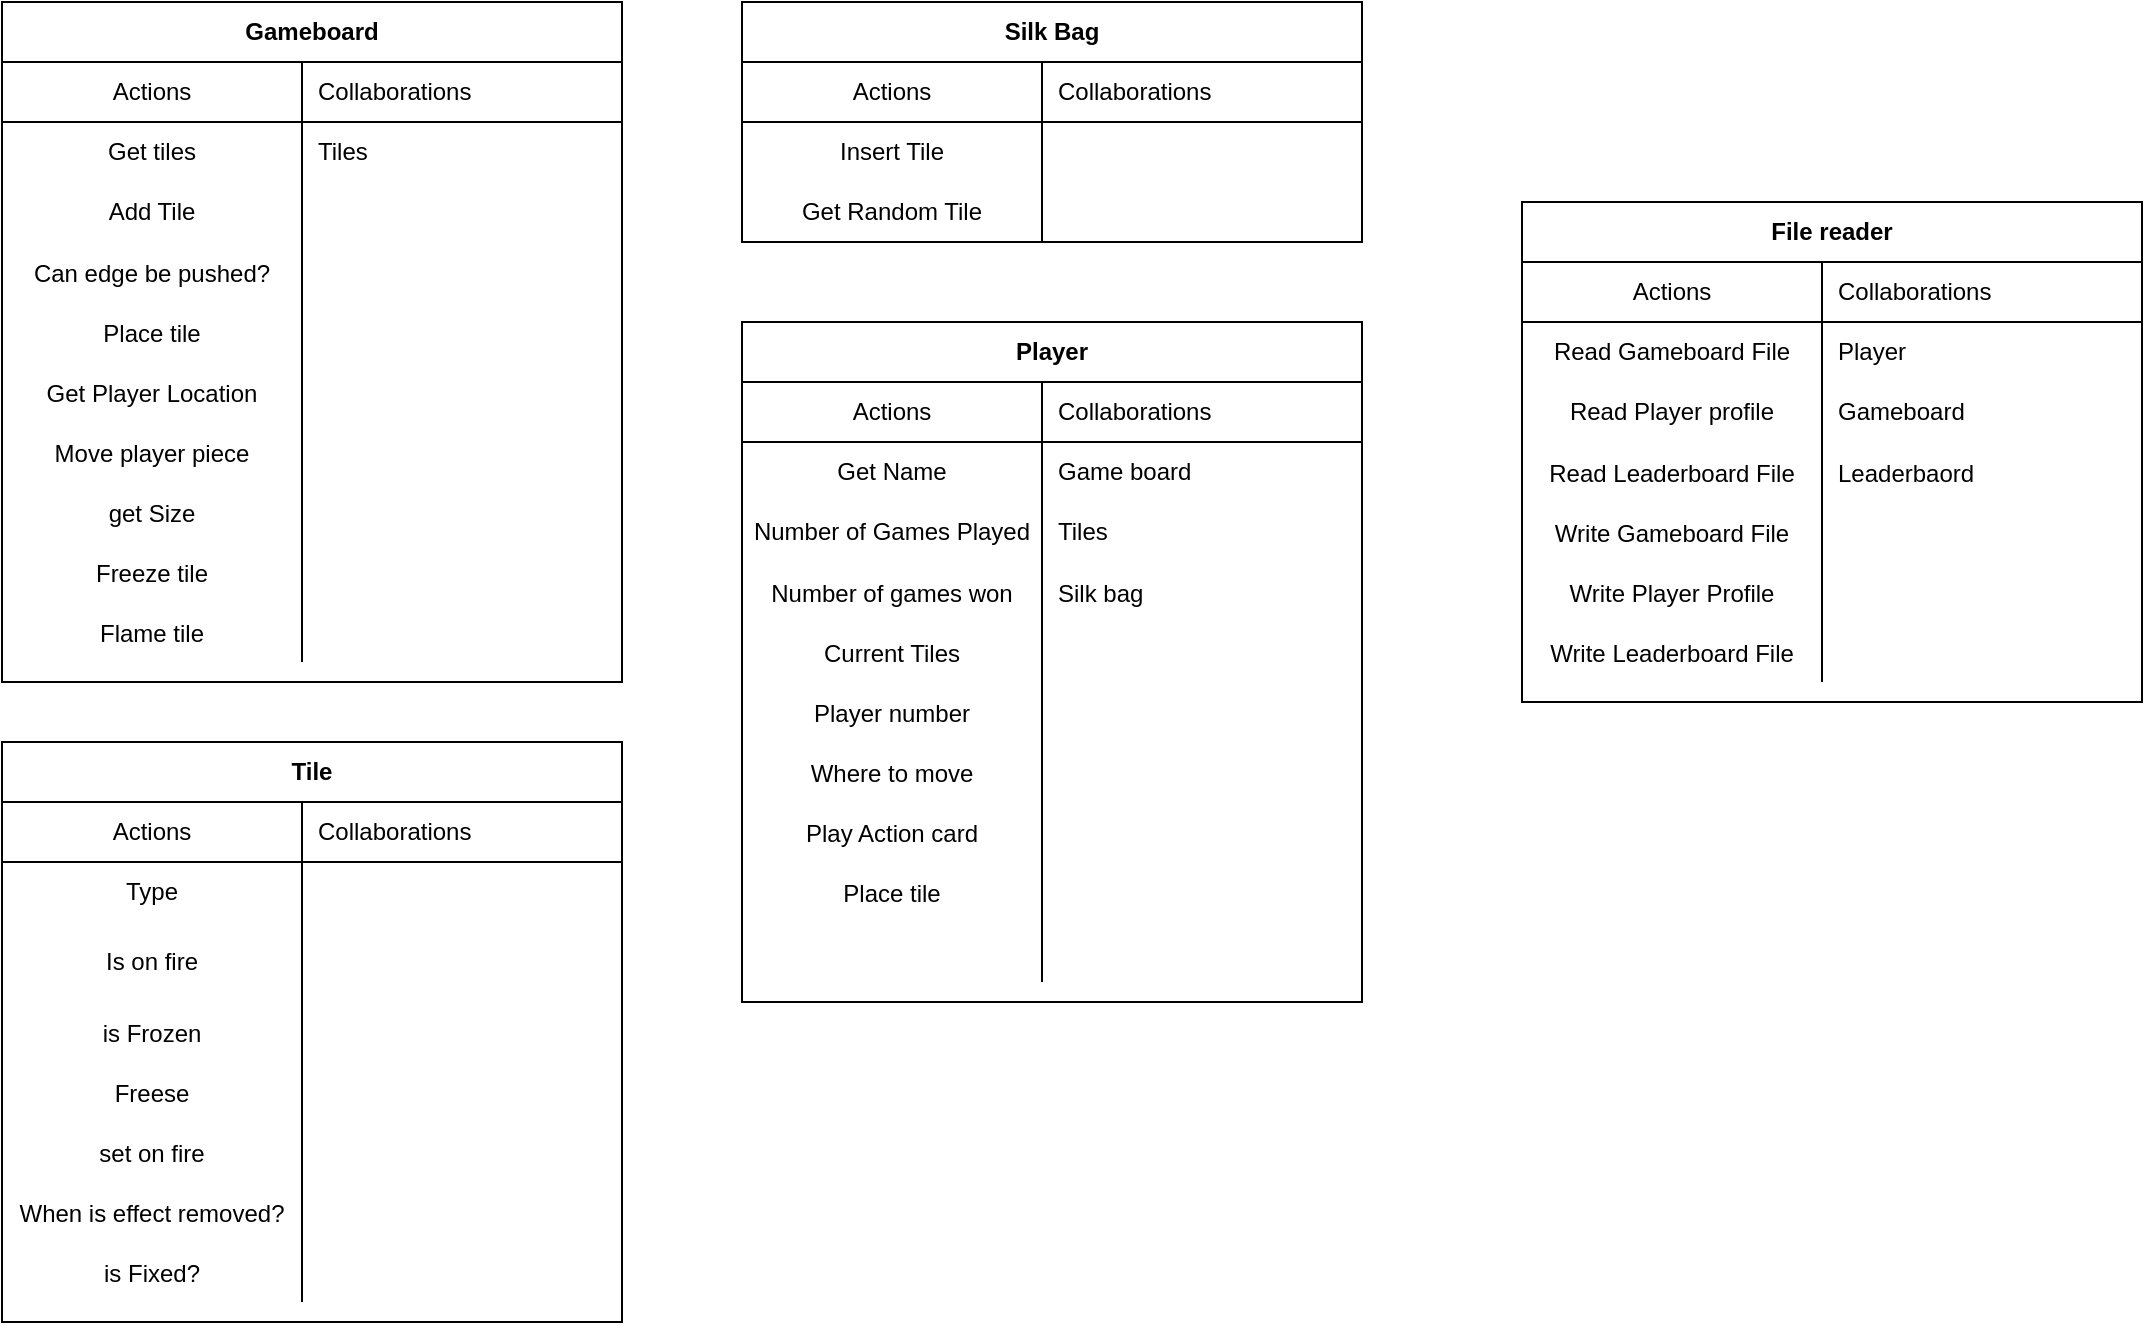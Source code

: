 <mxfile version="13.8.0" type="github">
  <diagram id="WGUVfmP_Aee79DeUgFBb" name="Page-1">
    <mxGraphModel dx="868" dy="479" grid="1" gridSize="10" guides="1" tooltips="1" connect="1" arrows="1" fold="1" page="1" pageScale="1" pageWidth="827" pageHeight="1169" math="0" shadow="0">
      <root>
        <mxCell id="0" />
        <mxCell id="1" parent="0" />
        <mxCell id="cMFZ7gl1OGEOK8RJZfGv-31" value="Gameboard" style="shape=table;html=1;whiteSpace=wrap;startSize=30;container=1;collapsible=0;childLayout=tableLayout;fixedRows=1;rowLines=0;fontStyle=1;align=center;" parent="1" vertex="1">
          <mxGeometry x="170" y="50" width="310" height="340" as="geometry" />
        </mxCell>
        <mxCell id="cMFZ7gl1OGEOK8RJZfGv-32" value="" style="shape=partialRectangle;html=1;whiteSpace=wrap;collapsible=0;dropTarget=0;pointerEvents=0;fillColor=none;top=0;left=0;bottom=1;right=0;points=[[0,0.5],[1,0.5]];portConstraint=eastwest;" parent="cMFZ7gl1OGEOK8RJZfGv-31" vertex="1">
          <mxGeometry y="30" width="310" height="30" as="geometry" />
        </mxCell>
        <mxCell id="cMFZ7gl1OGEOK8RJZfGv-33" value="Actions" style="shape=partialRectangle;html=1;whiteSpace=wrap;connectable=0;fillColor=none;top=0;left=0;bottom=0;right=0;overflow=hidden;" parent="cMFZ7gl1OGEOK8RJZfGv-32" vertex="1">
          <mxGeometry width="150" height="30" as="geometry" />
        </mxCell>
        <mxCell id="cMFZ7gl1OGEOK8RJZfGv-34" value="Collaborations" style="shape=partialRectangle;html=1;whiteSpace=wrap;connectable=0;fillColor=none;top=0;left=0;bottom=0;right=0;align=left;spacingLeft=6;overflow=hidden;" parent="cMFZ7gl1OGEOK8RJZfGv-32" vertex="1">
          <mxGeometry x="150" width="160" height="30" as="geometry" />
        </mxCell>
        <mxCell id="cMFZ7gl1OGEOK8RJZfGv-35" value="" style="shape=partialRectangle;html=1;whiteSpace=wrap;collapsible=0;dropTarget=0;pointerEvents=0;fillColor=none;top=0;left=0;bottom=0;right=0;points=[[0,0.5],[1,0.5]];portConstraint=eastwest;" parent="cMFZ7gl1OGEOK8RJZfGv-31" vertex="1">
          <mxGeometry y="60" width="310" height="30" as="geometry" />
        </mxCell>
        <mxCell id="cMFZ7gl1OGEOK8RJZfGv-36" value="&lt;div&gt;Get tiles&lt;/div&gt;" style="shape=partialRectangle;html=1;whiteSpace=wrap;connectable=0;fillColor=none;top=0;left=0;bottom=0;right=0;overflow=hidden;" parent="cMFZ7gl1OGEOK8RJZfGv-35" vertex="1">
          <mxGeometry width="150" height="30" as="geometry" />
        </mxCell>
        <mxCell id="cMFZ7gl1OGEOK8RJZfGv-37" value="Tiles" style="shape=partialRectangle;html=1;whiteSpace=wrap;connectable=0;fillColor=none;top=0;left=0;bottom=0;right=0;align=left;spacingLeft=6;overflow=hidden;" parent="cMFZ7gl1OGEOK8RJZfGv-35" vertex="1">
          <mxGeometry x="150" width="160" height="30" as="geometry" />
        </mxCell>
        <mxCell id="cMFZ7gl1OGEOK8RJZfGv-38" value="" style="shape=partialRectangle;html=1;whiteSpace=wrap;collapsible=0;dropTarget=0;pointerEvents=0;fillColor=none;top=0;left=0;bottom=0;right=0;points=[[0,0.5],[1,0.5]];portConstraint=eastwest;" parent="cMFZ7gl1OGEOK8RJZfGv-31" vertex="1">
          <mxGeometry y="90" width="310" height="30" as="geometry" />
        </mxCell>
        <mxCell id="cMFZ7gl1OGEOK8RJZfGv-39" value="Add Tile" style="shape=partialRectangle;html=1;whiteSpace=wrap;connectable=0;fillColor=none;top=0;left=0;bottom=0;right=0;overflow=hidden;" parent="cMFZ7gl1OGEOK8RJZfGv-38" vertex="1">
          <mxGeometry width="150" height="30" as="geometry" />
        </mxCell>
        <mxCell id="cMFZ7gl1OGEOK8RJZfGv-40" value="" style="shape=partialRectangle;html=1;whiteSpace=wrap;connectable=0;fillColor=none;top=0;left=0;bottom=0;right=0;align=left;spacingLeft=6;overflow=hidden;" parent="cMFZ7gl1OGEOK8RJZfGv-38" vertex="1">
          <mxGeometry x="150" width="160" height="30" as="geometry" />
        </mxCell>
        <mxCell id="cMFZ7gl1OGEOK8RJZfGv-41" value="" style="shape=partialRectangle;collapsible=0;dropTarget=0;pointerEvents=0;fillColor=none;top=0;left=0;bottom=0;right=0;points=[[0,0.5],[1,0.5]];portConstraint=eastwest;align=left;" parent="cMFZ7gl1OGEOK8RJZfGv-31" vertex="1">
          <mxGeometry y="120" width="310" height="30" as="geometry" />
        </mxCell>
        <mxCell id="cMFZ7gl1OGEOK8RJZfGv-42" value="Can edge be pushed?" style="shape=partialRectangle;connectable=0;fillColor=none;top=0;left=0;bottom=0;right=0;fontStyle=0;overflow=hidden;" parent="cMFZ7gl1OGEOK8RJZfGv-41" vertex="1">
          <mxGeometry width="150" height="30" as="geometry" />
        </mxCell>
        <mxCell id="cMFZ7gl1OGEOK8RJZfGv-43" value="" style="shape=partialRectangle;connectable=0;fillColor=none;top=0;left=0;bottom=0;right=0;align=left;spacingLeft=6;fontStyle=0;overflow=hidden;" parent="cMFZ7gl1OGEOK8RJZfGv-41" vertex="1">
          <mxGeometry x="150" width="160" height="30" as="geometry" />
        </mxCell>
        <mxCell id="cMFZ7gl1OGEOK8RJZfGv-48" value="" style="shape=partialRectangle;collapsible=0;dropTarget=0;pointerEvents=0;fillColor=none;top=0;left=0;bottom=0;right=0;points=[[0,0.5],[1,0.5]];portConstraint=eastwest;align=left;" parent="cMFZ7gl1OGEOK8RJZfGv-31" vertex="1">
          <mxGeometry y="150" width="310" height="30" as="geometry" />
        </mxCell>
        <mxCell id="cMFZ7gl1OGEOK8RJZfGv-49" value="Place tile" style="shape=partialRectangle;connectable=0;fillColor=none;top=0;left=0;bottom=0;right=0;fontStyle=0;overflow=hidden;" parent="cMFZ7gl1OGEOK8RJZfGv-48" vertex="1">
          <mxGeometry width="150" height="30" as="geometry" />
        </mxCell>
        <mxCell id="cMFZ7gl1OGEOK8RJZfGv-50" value="" style="shape=partialRectangle;connectable=0;fillColor=none;top=0;left=0;bottom=0;right=0;align=left;spacingLeft=6;fontStyle=0;overflow=hidden;" parent="cMFZ7gl1OGEOK8RJZfGv-48" vertex="1">
          <mxGeometry x="150" width="160" height="30" as="geometry" />
        </mxCell>
        <mxCell id="cMFZ7gl1OGEOK8RJZfGv-52" value="" style="shape=partialRectangle;collapsible=0;dropTarget=0;pointerEvents=0;fillColor=none;top=0;left=0;bottom=0;right=0;points=[[0,0.5],[1,0.5]];portConstraint=eastwest;" parent="cMFZ7gl1OGEOK8RJZfGv-31" vertex="1">
          <mxGeometry y="180" width="310" height="30" as="geometry" />
        </mxCell>
        <mxCell id="cMFZ7gl1OGEOK8RJZfGv-53" value="Get Player Location" style="shape=partialRectangle;connectable=0;fillColor=none;top=0;left=0;bottom=0;right=0;fontStyle=0;overflow=hidden;" parent="cMFZ7gl1OGEOK8RJZfGv-52" vertex="1">
          <mxGeometry width="150" height="30" as="geometry" />
        </mxCell>
        <mxCell id="cMFZ7gl1OGEOK8RJZfGv-54" value="" style="shape=partialRectangle;connectable=0;fillColor=none;top=0;left=0;bottom=0;right=0;align=left;spacingLeft=6;fontStyle=0;overflow=hidden;" parent="cMFZ7gl1OGEOK8RJZfGv-52" vertex="1">
          <mxGeometry x="150" width="160" height="30" as="geometry" />
        </mxCell>
        <mxCell id="cMFZ7gl1OGEOK8RJZfGv-55" value="" style="shape=partialRectangle;collapsible=0;dropTarget=0;pointerEvents=0;fillColor=none;top=0;left=0;bottom=0;right=0;points=[[0,0.5],[1,0.5]];portConstraint=eastwest;align=left;" parent="cMFZ7gl1OGEOK8RJZfGv-31" vertex="1">
          <mxGeometry y="210" width="310" height="30" as="geometry" />
        </mxCell>
        <mxCell id="cMFZ7gl1OGEOK8RJZfGv-56" value="Move player piece" style="shape=partialRectangle;connectable=0;fillColor=none;top=0;left=0;bottom=0;right=0;fontStyle=0;overflow=hidden;" parent="cMFZ7gl1OGEOK8RJZfGv-55" vertex="1">
          <mxGeometry width="150" height="30" as="geometry" />
        </mxCell>
        <mxCell id="cMFZ7gl1OGEOK8RJZfGv-57" value="" style="shape=partialRectangle;connectable=0;fillColor=none;top=0;left=0;bottom=0;right=0;align=left;spacingLeft=6;fontStyle=0;overflow=hidden;" parent="cMFZ7gl1OGEOK8RJZfGv-55" vertex="1">
          <mxGeometry x="150" width="160" height="30" as="geometry" />
        </mxCell>
        <mxCell id="cMFZ7gl1OGEOK8RJZfGv-58" value="" style="shape=partialRectangle;collapsible=0;dropTarget=0;pointerEvents=0;fillColor=none;top=0;left=0;bottom=0;right=0;points=[[0,0.5],[1,0.5]];portConstraint=eastwest;align=left;" parent="cMFZ7gl1OGEOK8RJZfGv-31" vertex="1">
          <mxGeometry y="240" width="310" height="30" as="geometry" />
        </mxCell>
        <mxCell id="cMFZ7gl1OGEOK8RJZfGv-59" value="get Size" style="shape=partialRectangle;connectable=0;fillColor=none;top=0;left=0;bottom=0;right=0;fontStyle=0;overflow=hidden;" parent="cMFZ7gl1OGEOK8RJZfGv-58" vertex="1">
          <mxGeometry width="150" height="30" as="geometry" />
        </mxCell>
        <mxCell id="cMFZ7gl1OGEOK8RJZfGv-60" value="" style="shape=partialRectangle;connectable=0;fillColor=none;top=0;left=0;bottom=0;right=0;align=left;spacingLeft=6;fontStyle=0;overflow=hidden;" parent="cMFZ7gl1OGEOK8RJZfGv-58" vertex="1">
          <mxGeometry x="150" width="160" height="30" as="geometry" />
        </mxCell>
        <mxCell id="cMFZ7gl1OGEOK8RJZfGv-61" value="" style="shape=partialRectangle;collapsible=0;dropTarget=0;pointerEvents=0;fillColor=none;top=0;left=0;bottom=0;right=0;points=[[0,0.5],[1,0.5]];portConstraint=eastwest;align=left;" parent="cMFZ7gl1OGEOK8RJZfGv-31" vertex="1">
          <mxGeometry y="270" width="310" height="30" as="geometry" />
        </mxCell>
        <mxCell id="cMFZ7gl1OGEOK8RJZfGv-62" value="Freeze tile" style="shape=partialRectangle;connectable=0;fillColor=none;top=0;left=0;bottom=0;right=0;fontStyle=0;overflow=hidden;" parent="cMFZ7gl1OGEOK8RJZfGv-61" vertex="1">
          <mxGeometry width="150" height="30" as="geometry" />
        </mxCell>
        <mxCell id="cMFZ7gl1OGEOK8RJZfGv-63" value="" style="shape=partialRectangle;connectable=0;fillColor=none;top=0;left=0;bottom=0;right=0;align=left;spacingLeft=6;fontStyle=0;overflow=hidden;" parent="cMFZ7gl1OGEOK8RJZfGv-61" vertex="1">
          <mxGeometry x="150" width="160" height="30" as="geometry" />
        </mxCell>
        <mxCell id="cMFZ7gl1OGEOK8RJZfGv-64" value="" style="shape=partialRectangle;collapsible=0;dropTarget=0;pointerEvents=0;fillColor=none;top=0;left=0;bottom=0;right=0;points=[[0,0.5],[1,0.5]];portConstraint=eastwest;align=left;" parent="cMFZ7gl1OGEOK8RJZfGv-31" vertex="1">
          <mxGeometry y="300" width="310" height="30" as="geometry" />
        </mxCell>
        <mxCell id="cMFZ7gl1OGEOK8RJZfGv-65" value="Flame tile" style="shape=partialRectangle;connectable=0;fillColor=none;top=0;left=0;bottom=0;right=0;fontStyle=0;overflow=hidden;" parent="cMFZ7gl1OGEOK8RJZfGv-64" vertex="1">
          <mxGeometry width="150" height="30" as="geometry" />
        </mxCell>
        <mxCell id="cMFZ7gl1OGEOK8RJZfGv-66" value="" style="shape=partialRectangle;connectable=0;fillColor=none;top=0;left=0;bottom=0;right=0;align=left;spacingLeft=6;fontStyle=0;overflow=hidden;" parent="cMFZ7gl1OGEOK8RJZfGv-64" vertex="1">
          <mxGeometry x="150" width="160" height="30" as="geometry" />
        </mxCell>
        <mxCell id="e2CsVs9QyqSFZ8llmZeh-1" value="Silk Bag" style="shape=table;html=1;whiteSpace=wrap;startSize=30;container=1;collapsible=0;childLayout=tableLayout;fixedRows=1;rowLines=0;fontStyle=1;align=center;" parent="1" vertex="1">
          <mxGeometry x="540" y="50" width="310" height="120" as="geometry" />
        </mxCell>
        <mxCell id="e2CsVs9QyqSFZ8llmZeh-2" value="" style="shape=partialRectangle;html=1;whiteSpace=wrap;collapsible=0;dropTarget=0;pointerEvents=0;fillColor=none;top=0;left=0;bottom=1;right=0;points=[[0,0.5],[1,0.5]];portConstraint=eastwest;" parent="e2CsVs9QyqSFZ8llmZeh-1" vertex="1">
          <mxGeometry y="30" width="310" height="30" as="geometry" />
        </mxCell>
        <mxCell id="e2CsVs9QyqSFZ8llmZeh-3" value="Actions" style="shape=partialRectangle;html=1;whiteSpace=wrap;connectable=0;fillColor=none;top=0;left=0;bottom=0;right=0;overflow=hidden;" parent="e2CsVs9QyqSFZ8llmZeh-2" vertex="1">
          <mxGeometry width="150" height="30" as="geometry" />
        </mxCell>
        <mxCell id="e2CsVs9QyqSFZ8llmZeh-4" value="Collaborations" style="shape=partialRectangle;html=1;whiteSpace=wrap;connectable=0;fillColor=none;top=0;left=0;bottom=0;right=0;align=left;spacingLeft=6;overflow=hidden;" parent="e2CsVs9QyqSFZ8llmZeh-2" vertex="1">
          <mxGeometry x="150" width="160" height="30" as="geometry" />
        </mxCell>
        <mxCell id="e2CsVs9QyqSFZ8llmZeh-5" value="" style="shape=partialRectangle;html=1;whiteSpace=wrap;collapsible=0;dropTarget=0;pointerEvents=0;fillColor=none;top=0;left=0;bottom=0;right=0;points=[[0,0.5],[1,0.5]];portConstraint=eastwest;" parent="e2CsVs9QyqSFZ8llmZeh-1" vertex="1">
          <mxGeometry y="60" width="310" height="30" as="geometry" />
        </mxCell>
        <mxCell id="e2CsVs9QyqSFZ8llmZeh-6" value="Insert Tile" style="shape=partialRectangle;html=1;whiteSpace=wrap;connectable=0;fillColor=none;top=0;left=0;bottom=0;right=0;overflow=hidden;" parent="e2CsVs9QyqSFZ8llmZeh-5" vertex="1">
          <mxGeometry width="150" height="30" as="geometry" />
        </mxCell>
        <mxCell id="e2CsVs9QyqSFZ8llmZeh-7" value="" style="shape=partialRectangle;html=1;whiteSpace=wrap;connectable=0;fillColor=none;top=0;left=0;bottom=0;right=0;align=left;spacingLeft=6;overflow=hidden;" parent="e2CsVs9QyqSFZ8llmZeh-5" vertex="1">
          <mxGeometry x="150" width="160" height="30" as="geometry" />
        </mxCell>
        <mxCell id="e2CsVs9QyqSFZ8llmZeh-8" value="" style="shape=partialRectangle;html=1;whiteSpace=wrap;collapsible=0;dropTarget=0;pointerEvents=0;fillColor=none;top=0;left=0;bottom=0;right=0;points=[[0,0.5],[1,0.5]];portConstraint=eastwest;" parent="e2CsVs9QyqSFZ8llmZeh-1" vertex="1">
          <mxGeometry y="90" width="310" height="30" as="geometry" />
        </mxCell>
        <mxCell id="e2CsVs9QyqSFZ8llmZeh-9" value="Get Random Tile" style="shape=partialRectangle;html=1;whiteSpace=wrap;connectable=0;fillColor=none;top=0;left=0;bottom=0;right=0;overflow=hidden;" parent="e2CsVs9QyqSFZ8llmZeh-8" vertex="1">
          <mxGeometry width="150" height="30" as="geometry" />
        </mxCell>
        <mxCell id="e2CsVs9QyqSFZ8llmZeh-10" value="" style="shape=partialRectangle;html=1;whiteSpace=wrap;connectable=0;fillColor=none;top=0;left=0;bottom=0;right=0;align=left;spacingLeft=6;overflow=hidden;" parent="e2CsVs9QyqSFZ8llmZeh-8" vertex="1">
          <mxGeometry x="150" width="160" height="30" as="geometry" />
        </mxCell>
        <mxCell id="e2CsVs9QyqSFZ8llmZeh-127" value="File reader" style="shape=table;html=1;whiteSpace=wrap;startSize=30;container=1;collapsible=0;childLayout=tableLayout;fixedRows=1;rowLines=0;fontStyle=1;align=center;" parent="1" vertex="1">
          <mxGeometry x="930" y="150" width="310" height="250" as="geometry" />
        </mxCell>
        <mxCell id="e2CsVs9QyqSFZ8llmZeh-128" value="" style="shape=partialRectangle;html=1;whiteSpace=wrap;collapsible=0;dropTarget=0;pointerEvents=0;fillColor=none;top=0;left=0;bottom=1;right=0;points=[[0,0.5],[1,0.5]];portConstraint=eastwest;" parent="e2CsVs9QyqSFZ8llmZeh-127" vertex="1">
          <mxGeometry y="30" width="310" height="30" as="geometry" />
        </mxCell>
        <mxCell id="e2CsVs9QyqSFZ8llmZeh-129" value="Actions" style="shape=partialRectangle;html=1;whiteSpace=wrap;connectable=0;fillColor=none;top=0;left=0;bottom=0;right=0;overflow=hidden;" parent="e2CsVs9QyqSFZ8llmZeh-128" vertex="1">
          <mxGeometry width="150" height="30" as="geometry" />
        </mxCell>
        <mxCell id="e2CsVs9QyqSFZ8llmZeh-130" value="Collaborations" style="shape=partialRectangle;html=1;whiteSpace=wrap;connectable=0;fillColor=none;top=0;left=0;bottom=0;right=0;align=left;spacingLeft=6;overflow=hidden;" parent="e2CsVs9QyqSFZ8llmZeh-128" vertex="1">
          <mxGeometry x="150" width="160" height="30" as="geometry" />
        </mxCell>
        <mxCell id="e2CsVs9QyqSFZ8llmZeh-131" value="" style="shape=partialRectangle;html=1;whiteSpace=wrap;collapsible=0;dropTarget=0;pointerEvents=0;fillColor=none;top=0;left=0;bottom=0;right=0;points=[[0,0.5],[1,0.5]];portConstraint=eastwest;" parent="e2CsVs9QyqSFZ8llmZeh-127" vertex="1">
          <mxGeometry y="60" width="310" height="30" as="geometry" />
        </mxCell>
        <mxCell id="e2CsVs9QyqSFZ8llmZeh-132" value="Read Gameboard File" style="shape=partialRectangle;html=1;whiteSpace=wrap;connectable=0;fillColor=none;top=0;left=0;bottom=0;right=0;overflow=hidden;" parent="e2CsVs9QyqSFZ8llmZeh-131" vertex="1">
          <mxGeometry width="150" height="30" as="geometry" />
        </mxCell>
        <mxCell id="e2CsVs9QyqSFZ8llmZeh-133" value="&lt;div&gt;Player&lt;/div&gt;" style="shape=partialRectangle;html=1;whiteSpace=wrap;connectable=0;fillColor=none;top=0;left=0;bottom=0;right=0;align=left;spacingLeft=6;overflow=hidden;" parent="e2CsVs9QyqSFZ8llmZeh-131" vertex="1">
          <mxGeometry x="150" width="160" height="30" as="geometry" />
        </mxCell>
        <mxCell id="e2CsVs9QyqSFZ8llmZeh-134" value="" style="shape=partialRectangle;html=1;whiteSpace=wrap;collapsible=0;dropTarget=0;pointerEvents=0;fillColor=none;top=0;left=0;bottom=0;right=0;points=[[0,0.5],[1,0.5]];portConstraint=eastwest;" parent="e2CsVs9QyqSFZ8llmZeh-127" vertex="1">
          <mxGeometry y="90" width="310" height="30" as="geometry" />
        </mxCell>
        <mxCell id="e2CsVs9QyqSFZ8llmZeh-135" value="Read Player profile" style="shape=partialRectangle;html=1;whiteSpace=wrap;connectable=0;fillColor=none;top=0;left=0;bottom=0;right=0;overflow=hidden;" parent="e2CsVs9QyqSFZ8llmZeh-134" vertex="1">
          <mxGeometry width="150" height="30" as="geometry" />
        </mxCell>
        <mxCell id="e2CsVs9QyqSFZ8llmZeh-136" value="Gameboard" style="shape=partialRectangle;html=1;whiteSpace=wrap;connectable=0;fillColor=none;top=0;left=0;bottom=0;right=0;align=left;spacingLeft=6;overflow=hidden;" parent="e2CsVs9QyqSFZ8llmZeh-134" vertex="1">
          <mxGeometry x="150" width="160" height="30" as="geometry" />
        </mxCell>
        <mxCell id="e2CsVs9QyqSFZ8llmZeh-137" value="" style="shape=partialRectangle;collapsible=0;dropTarget=0;pointerEvents=0;fillColor=none;top=0;left=0;bottom=0;right=0;points=[[0,0.5],[1,0.5]];portConstraint=eastwest;align=left;" parent="e2CsVs9QyqSFZ8llmZeh-127" vertex="1">
          <mxGeometry y="120" width="310" height="30" as="geometry" />
        </mxCell>
        <mxCell id="e2CsVs9QyqSFZ8llmZeh-138" value="Read Leaderboard File" style="shape=partialRectangle;connectable=0;fillColor=none;top=0;left=0;bottom=0;right=0;fontStyle=0;overflow=hidden;" parent="e2CsVs9QyqSFZ8llmZeh-137" vertex="1">
          <mxGeometry width="150" height="30" as="geometry" />
        </mxCell>
        <mxCell id="e2CsVs9QyqSFZ8llmZeh-139" value="Leaderbaord" style="shape=partialRectangle;connectable=0;fillColor=none;top=0;left=0;bottom=0;right=0;align=left;spacingLeft=6;fontStyle=0;overflow=hidden;" parent="e2CsVs9QyqSFZ8llmZeh-137" vertex="1">
          <mxGeometry x="150" width="160" height="30" as="geometry" />
        </mxCell>
        <mxCell id="e2CsVs9QyqSFZ8llmZeh-140" value="" style="shape=partialRectangle;collapsible=0;dropTarget=0;pointerEvents=0;fillColor=none;top=0;left=0;bottom=0;right=0;points=[[0,0.5],[1,0.5]];portConstraint=eastwest;align=left;" parent="e2CsVs9QyqSFZ8llmZeh-127" vertex="1">
          <mxGeometry y="150" width="310" height="30" as="geometry" />
        </mxCell>
        <mxCell id="e2CsVs9QyqSFZ8llmZeh-141" value="Write Gameboard File" style="shape=partialRectangle;connectable=0;fillColor=none;top=0;left=0;bottom=0;right=0;fontStyle=0;overflow=hidden;" parent="e2CsVs9QyqSFZ8llmZeh-140" vertex="1">
          <mxGeometry width="150" height="30" as="geometry" />
        </mxCell>
        <mxCell id="e2CsVs9QyqSFZ8llmZeh-142" value="" style="shape=partialRectangle;connectable=0;fillColor=none;top=0;left=0;bottom=0;right=0;align=left;spacingLeft=6;fontStyle=0;overflow=hidden;" parent="e2CsVs9QyqSFZ8llmZeh-140" vertex="1">
          <mxGeometry x="150" width="160" height="30" as="geometry" />
        </mxCell>
        <mxCell id="e2CsVs9QyqSFZ8llmZeh-143" value="" style="shape=partialRectangle;collapsible=0;dropTarget=0;pointerEvents=0;fillColor=none;top=0;left=0;bottom=0;right=0;points=[[0,0.5],[1,0.5]];portConstraint=eastwest;" parent="e2CsVs9QyqSFZ8llmZeh-127" vertex="1">
          <mxGeometry y="180" width="310" height="30" as="geometry" />
        </mxCell>
        <mxCell id="e2CsVs9QyqSFZ8llmZeh-144" value="Write Player Profile" style="shape=partialRectangle;connectable=0;fillColor=none;top=0;left=0;bottom=0;right=0;fontStyle=0;overflow=hidden;" parent="e2CsVs9QyqSFZ8llmZeh-143" vertex="1">
          <mxGeometry width="150" height="30" as="geometry" />
        </mxCell>
        <mxCell id="e2CsVs9QyqSFZ8llmZeh-145" value="" style="shape=partialRectangle;connectable=0;fillColor=none;top=0;left=0;bottom=0;right=0;align=left;spacingLeft=6;fontStyle=0;overflow=hidden;" parent="e2CsVs9QyqSFZ8llmZeh-143" vertex="1">
          <mxGeometry x="150" width="160" height="30" as="geometry" />
        </mxCell>
        <mxCell id="e2CsVs9QyqSFZ8llmZeh-146" value="" style="shape=partialRectangle;collapsible=0;dropTarget=0;pointerEvents=0;fillColor=none;top=0;left=0;bottom=0;right=0;points=[[0,0.5],[1,0.5]];portConstraint=eastwest;align=left;" parent="e2CsVs9QyqSFZ8llmZeh-127" vertex="1">
          <mxGeometry y="210" width="310" height="30" as="geometry" />
        </mxCell>
        <mxCell id="e2CsVs9QyqSFZ8llmZeh-147" value="Write Leaderboard File" style="shape=partialRectangle;connectable=0;fillColor=none;top=0;left=0;bottom=0;right=0;fontStyle=0;overflow=hidden;" parent="e2CsVs9QyqSFZ8llmZeh-146" vertex="1">
          <mxGeometry width="150" height="30" as="geometry" />
        </mxCell>
        <mxCell id="e2CsVs9QyqSFZ8llmZeh-148" value="" style="shape=partialRectangle;connectable=0;fillColor=none;top=0;left=0;bottom=0;right=0;align=left;spacingLeft=6;fontStyle=0;overflow=hidden;" parent="e2CsVs9QyqSFZ8llmZeh-146" vertex="1">
          <mxGeometry x="150" width="160" height="30" as="geometry" />
        </mxCell>
        <mxCell id="e2CsVs9QyqSFZ8llmZeh-89" value="Tile" style="shape=table;html=1;whiteSpace=wrap;startSize=30;container=1;collapsible=0;childLayout=tableLayout;fixedRows=1;rowLines=0;fontStyle=1;align=center;" parent="1" vertex="1">
          <mxGeometry x="170" y="420" width="310" height="290" as="geometry" />
        </mxCell>
        <mxCell id="e2CsVs9QyqSFZ8llmZeh-90" value="" style="shape=partialRectangle;html=1;whiteSpace=wrap;collapsible=0;dropTarget=0;pointerEvents=0;fillColor=none;top=0;left=0;bottom=1;right=0;points=[[0,0.5],[1,0.5]];portConstraint=eastwest;" parent="e2CsVs9QyqSFZ8llmZeh-89" vertex="1">
          <mxGeometry y="30" width="310" height="30" as="geometry" />
        </mxCell>
        <mxCell id="e2CsVs9QyqSFZ8llmZeh-91" value="Actions" style="shape=partialRectangle;html=1;whiteSpace=wrap;connectable=0;fillColor=none;top=0;left=0;bottom=0;right=0;overflow=hidden;" parent="e2CsVs9QyqSFZ8llmZeh-90" vertex="1">
          <mxGeometry width="150" height="30" as="geometry" />
        </mxCell>
        <mxCell id="e2CsVs9QyqSFZ8llmZeh-92" value="Collaborations" style="shape=partialRectangle;html=1;whiteSpace=wrap;connectable=0;fillColor=none;top=0;left=0;bottom=0;right=0;align=left;spacingLeft=6;overflow=hidden;" parent="e2CsVs9QyqSFZ8llmZeh-90" vertex="1">
          <mxGeometry x="150" width="160" height="30" as="geometry" />
        </mxCell>
        <mxCell id="e2CsVs9QyqSFZ8llmZeh-93" value="" style="shape=partialRectangle;html=1;whiteSpace=wrap;collapsible=0;dropTarget=0;pointerEvents=0;fillColor=none;top=0;left=0;bottom=0;right=0;points=[[0,0.5],[1,0.5]];portConstraint=eastwest;" parent="e2CsVs9QyqSFZ8llmZeh-89" vertex="1">
          <mxGeometry y="60" width="310" height="30" as="geometry" />
        </mxCell>
        <mxCell id="e2CsVs9QyqSFZ8llmZeh-94" value="&lt;div&gt;Type&lt;/div&gt;" style="shape=partialRectangle;html=1;whiteSpace=wrap;connectable=0;fillColor=none;top=0;left=0;bottom=0;right=0;overflow=hidden;" parent="e2CsVs9QyqSFZ8llmZeh-93" vertex="1">
          <mxGeometry width="150" height="30" as="geometry" />
        </mxCell>
        <mxCell id="e2CsVs9QyqSFZ8llmZeh-95" value="" style="shape=partialRectangle;html=1;whiteSpace=wrap;connectable=0;fillColor=none;top=0;left=0;bottom=0;right=0;align=left;spacingLeft=6;overflow=hidden;" parent="e2CsVs9QyqSFZ8llmZeh-93" vertex="1">
          <mxGeometry x="150" width="160" height="30" as="geometry" />
        </mxCell>
        <mxCell id="e2CsVs9QyqSFZ8llmZeh-96" value="" style="shape=partialRectangle;html=1;whiteSpace=wrap;collapsible=0;dropTarget=0;pointerEvents=0;fillColor=none;top=0;left=0;bottom=0;right=0;points=[[0,0.5],[1,0.5]];portConstraint=eastwest;" parent="e2CsVs9QyqSFZ8llmZeh-89" vertex="1">
          <mxGeometry y="90" width="310" height="40" as="geometry" />
        </mxCell>
        <mxCell id="e2CsVs9QyqSFZ8llmZeh-97" value="Is on fire" style="shape=partialRectangle;html=1;whiteSpace=wrap;connectable=0;fillColor=none;top=0;left=0;bottom=0;right=0;overflow=hidden;" parent="e2CsVs9QyqSFZ8llmZeh-96" vertex="1">
          <mxGeometry width="150" height="40" as="geometry" />
        </mxCell>
        <mxCell id="e2CsVs9QyqSFZ8llmZeh-98" value="" style="shape=partialRectangle;html=1;whiteSpace=wrap;connectable=0;fillColor=none;top=0;left=0;bottom=0;right=0;align=left;spacingLeft=6;overflow=hidden;" parent="e2CsVs9QyqSFZ8llmZeh-96" vertex="1">
          <mxGeometry x="150" width="160" height="40" as="geometry" />
        </mxCell>
        <mxCell id="e2CsVs9QyqSFZ8llmZeh-99" value="" style="shape=partialRectangle;collapsible=0;dropTarget=0;pointerEvents=0;fillColor=none;top=0;left=0;bottom=0;right=0;points=[[0,0.5],[1,0.5]];portConstraint=eastwest;align=left;" parent="e2CsVs9QyqSFZ8llmZeh-89" vertex="1">
          <mxGeometry y="130" width="310" height="30" as="geometry" />
        </mxCell>
        <mxCell id="e2CsVs9QyqSFZ8llmZeh-100" value="is Frozen" style="shape=partialRectangle;connectable=0;fillColor=none;top=0;left=0;bottom=0;right=0;fontStyle=0;overflow=hidden;" parent="e2CsVs9QyqSFZ8llmZeh-99" vertex="1">
          <mxGeometry width="150" height="30" as="geometry" />
        </mxCell>
        <mxCell id="e2CsVs9QyqSFZ8llmZeh-101" value="" style="shape=partialRectangle;connectable=0;fillColor=none;top=0;left=0;bottom=0;right=0;align=left;spacingLeft=6;fontStyle=0;overflow=hidden;" parent="e2CsVs9QyqSFZ8llmZeh-99" vertex="1">
          <mxGeometry x="150" width="160" height="30" as="geometry" />
        </mxCell>
        <mxCell id="e2CsVs9QyqSFZ8llmZeh-123" style="shape=partialRectangle;collapsible=0;dropTarget=0;pointerEvents=0;fillColor=none;top=0;left=0;bottom=0;right=0;points=[[0,0.5],[1,0.5]];portConstraint=eastwest;align=left;" parent="e2CsVs9QyqSFZ8llmZeh-89" vertex="1">
          <mxGeometry y="160" width="310" height="30" as="geometry" />
        </mxCell>
        <mxCell id="e2CsVs9QyqSFZ8llmZeh-124" value="Freese" style="shape=partialRectangle;connectable=0;fillColor=none;top=0;left=0;bottom=0;right=0;fontStyle=0;overflow=hidden;" parent="e2CsVs9QyqSFZ8llmZeh-123" vertex="1">
          <mxGeometry width="150" height="30" as="geometry" />
        </mxCell>
        <mxCell id="e2CsVs9QyqSFZ8llmZeh-125" style="shape=partialRectangle;connectable=0;fillColor=none;top=0;left=0;bottom=0;right=0;align=left;spacingLeft=6;fontStyle=0;overflow=hidden;" parent="e2CsVs9QyqSFZ8llmZeh-123" vertex="1">
          <mxGeometry x="150" width="160" height="30" as="geometry" />
        </mxCell>
        <mxCell id="e2CsVs9QyqSFZ8llmZeh-120" style="shape=partialRectangle;collapsible=0;dropTarget=0;pointerEvents=0;fillColor=none;top=0;left=0;bottom=0;right=0;points=[[0,0.5],[1,0.5]];portConstraint=eastwest;align=left;" parent="e2CsVs9QyqSFZ8llmZeh-89" vertex="1">
          <mxGeometry y="190" width="310" height="30" as="geometry" />
        </mxCell>
        <mxCell id="e2CsVs9QyqSFZ8llmZeh-121" value="set on fire" style="shape=partialRectangle;connectable=0;fillColor=none;top=0;left=0;bottom=0;right=0;fontStyle=0;overflow=hidden;" parent="e2CsVs9QyqSFZ8llmZeh-120" vertex="1">
          <mxGeometry width="150" height="30" as="geometry" />
        </mxCell>
        <mxCell id="e2CsVs9QyqSFZ8llmZeh-122" style="shape=partialRectangle;connectable=0;fillColor=none;top=0;left=0;bottom=0;right=0;align=left;spacingLeft=6;fontStyle=0;overflow=hidden;" parent="e2CsVs9QyqSFZ8llmZeh-120" vertex="1">
          <mxGeometry x="150" width="160" height="30" as="geometry" />
        </mxCell>
        <mxCell id="e2CsVs9QyqSFZ8llmZeh-102" value="" style="shape=partialRectangle;collapsible=0;dropTarget=0;pointerEvents=0;fillColor=none;top=0;left=0;bottom=0;right=0;points=[[0,0.5],[1,0.5]];portConstraint=eastwest;align=left;" parent="e2CsVs9QyqSFZ8llmZeh-89" vertex="1">
          <mxGeometry y="220" width="310" height="30" as="geometry" />
        </mxCell>
        <mxCell id="e2CsVs9QyqSFZ8llmZeh-103" value="When is effect removed?" style="shape=partialRectangle;connectable=0;fillColor=none;top=0;left=0;bottom=0;right=0;fontStyle=0;overflow=hidden;" parent="e2CsVs9QyqSFZ8llmZeh-102" vertex="1">
          <mxGeometry width="150" height="30" as="geometry" />
        </mxCell>
        <mxCell id="e2CsVs9QyqSFZ8llmZeh-104" value="" style="shape=partialRectangle;connectable=0;fillColor=none;top=0;left=0;bottom=0;right=0;align=left;spacingLeft=6;fontStyle=0;overflow=hidden;" parent="e2CsVs9QyqSFZ8llmZeh-102" vertex="1">
          <mxGeometry x="150" width="160" height="30" as="geometry" />
        </mxCell>
        <mxCell id="e2CsVs9QyqSFZ8llmZeh-117" value="" style="shape=partialRectangle;collapsible=0;dropTarget=0;pointerEvents=0;fillColor=none;top=0;left=0;bottom=0;right=0;points=[[0,0.5],[1,0.5]];portConstraint=eastwest;align=left;" parent="e2CsVs9QyqSFZ8llmZeh-89" vertex="1">
          <mxGeometry y="250" width="310" height="30" as="geometry" />
        </mxCell>
        <mxCell id="e2CsVs9QyqSFZ8llmZeh-118" value="is Fixed?" style="shape=partialRectangle;connectable=0;fillColor=none;top=0;left=0;bottom=0;right=0;fontStyle=0;overflow=hidden;" parent="e2CsVs9QyqSFZ8llmZeh-117" vertex="1">
          <mxGeometry width="150" height="30" as="geometry" />
        </mxCell>
        <mxCell id="e2CsVs9QyqSFZ8llmZeh-119" value="" style="shape=partialRectangle;connectable=0;fillColor=none;top=0;left=0;bottom=0;right=0;align=left;spacingLeft=6;fontStyle=0;overflow=hidden;" parent="e2CsVs9QyqSFZ8llmZeh-117" vertex="1">
          <mxGeometry x="150" width="160" height="30" as="geometry" />
        </mxCell>
        <mxCell id="e2CsVs9QyqSFZ8llmZeh-42" value="Player" style="shape=table;html=1;whiteSpace=wrap;startSize=30;container=1;collapsible=0;childLayout=tableLayout;fixedRows=1;rowLines=0;fontStyle=1;align=center;" parent="1" vertex="1">
          <mxGeometry x="540" y="210" width="310" height="340" as="geometry" />
        </mxCell>
        <mxCell id="e2CsVs9QyqSFZ8llmZeh-43" value="" style="shape=partialRectangle;html=1;whiteSpace=wrap;collapsible=0;dropTarget=0;pointerEvents=0;fillColor=none;top=0;left=0;bottom=1;right=0;points=[[0,0.5],[1,0.5]];portConstraint=eastwest;" parent="e2CsVs9QyqSFZ8llmZeh-42" vertex="1">
          <mxGeometry y="30" width="310" height="30" as="geometry" />
        </mxCell>
        <mxCell id="e2CsVs9QyqSFZ8llmZeh-44" value="Actions" style="shape=partialRectangle;html=1;whiteSpace=wrap;connectable=0;fillColor=none;top=0;left=0;bottom=0;right=0;overflow=hidden;" parent="e2CsVs9QyqSFZ8llmZeh-43" vertex="1">
          <mxGeometry width="150" height="30" as="geometry" />
        </mxCell>
        <mxCell id="e2CsVs9QyqSFZ8llmZeh-45" value="Collaborations" style="shape=partialRectangle;html=1;whiteSpace=wrap;connectable=0;fillColor=none;top=0;left=0;bottom=0;right=0;align=left;spacingLeft=6;overflow=hidden;" parent="e2CsVs9QyqSFZ8llmZeh-43" vertex="1">
          <mxGeometry x="150" width="160" height="30" as="geometry" />
        </mxCell>
        <mxCell id="e2CsVs9QyqSFZ8llmZeh-46" value="" style="shape=partialRectangle;html=1;whiteSpace=wrap;collapsible=0;dropTarget=0;pointerEvents=0;fillColor=none;top=0;left=0;bottom=0;right=0;points=[[0,0.5],[1,0.5]];portConstraint=eastwest;" parent="e2CsVs9QyqSFZ8llmZeh-42" vertex="1">
          <mxGeometry y="60" width="310" height="30" as="geometry" />
        </mxCell>
        <mxCell id="e2CsVs9QyqSFZ8llmZeh-47" value="Get Name" style="shape=partialRectangle;html=1;whiteSpace=wrap;connectable=0;fillColor=none;top=0;left=0;bottom=0;right=0;overflow=hidden;" parent="e2CsVs9QyqSFZ8llmZeh-46" vertex="1">
          <mxGeometry width="150" height="30" as="geometry" />
        </mxCell>
        <mxCell id="e2CsVs9QyqSFZ8llmZeh-48" value="Game board" style="shape=partialRectangle;html=1;whiteSpace=wrap;connectable=0;fillColor=none;top=0;left=0;bottom=0;right=0;align=left;spacingLeft=6;overflow=hidden;" parent="e2CsVs9QyqSFZ8llmZeh-46" vertex="1">
          <mxGeometry x="150" width="160" height="30" as="geometry" />
        </mxCell>
        <mxCell id="e2CsVs9QyqSFZ8llmZeh-49" value="" style="shape=partialRectangle;html=1;whiteSpace=wrap;collapsible=0;dropTarget=0;pointerEvents=0;fillColor=none;top=0;left=0;bottom=0;right=0;points=[[0,0.5],[1,0.5]];portConstraint=eastwest;" parent="e2CsVs9QyqSFZ8llmZeh-42" vertex="1">
          <mxGeometry y="90" width="310" height="30" as="geometry" />
        </mxCell>
        <mxCell id="e2CsVs9QyqSFZ8llmZeh-50" value="Number of Games Played" style="shape=partialRectangle;html=1;whiteSpace=wrap;connectable=0;fillColor=none;top=0;left=0;bottom=0;right=0;overflow=hidden;" parent="e2CsVs9QyqSFZ8llmZeh-49" vertex="1">
          <mxGeometry width="150" height="30" as="geometry" />
        </mxCell>
        <mxCell id="e2CsVs9QyqSFZ8llmZeh-51" value="Tiles" style="shape=partialRectangle;html=1;whiteSpace=wrap;connectable=0;fillColor=none;top=0;left=0;bottom=0;right=0;align=left;spacingLeft=6;overflow=hidden;" parent="e2CsVs9QyqSFZ8llmZeh-49" vertex="1">
          <mxGeometry x="150" width="160" height="30" as="geometry" />
        </mxCell>
        <mxCell id="e2CsVs9QyqSFZ8llmZeh-52" value="" style="shape=partialRectangle;collapsible=0;dropTarget=0;pointerEvents=0;fillColor=none;top=0;left=0;bottom=0;right=0;points=[[0,0.5],[1,0.5]];portConstraint=eastwest;align=left;" parent="e2CsVs9QyqSFZ8llmZeh-42" vertex="1">
          <mxGeometry y="120" width="310" height="30" as="geometry" />
        </mxCell>
        <mxCell id="e2CsVs9QyqSFZ8llmZeh-53" value="Number of games won" style="shape=partialRectangle;connectable=0;fillColor=none;top=0;left=0;bottom=0;right=0;fontStyle=0;overflow=hidden;" parent="e2CsVs9QyqSFZ8llmZeh-52" vertex="1">
          <mxGeometry width="150" height="30" as="geometry" />
        </mxCell>
        <mxCell id="e2CsVs9QyqSFZ8llmZeh-54" value="Silk bag" style="shape=partialRectangle;connectable=0;fillColor=none;top=0;left=0;bottom=0;right=0;align=left;spacingLeft=6;fontStyle=0;overflow=hidden;" parent="e2CsVs9QyqSFZ8llmZeh-52" vertex="1">
          <mxGeometry x="150" width="160" height="30" as="geometry" />
        </mxCell>
        <mxCell id="e2CsVs9QyqSFZ8llmZeh-55" value="" style="shape=partialRectangle;collapsible=0;dropTarget=0;pointerEvents=0;fillColor=none;top=0;left=0;bottom=0;right=0;points=[[0,0.5],[1,0.5]];portConstraint=eastwest;align=left;" parent="e2CsVs9QyqSFZ8llmZeh-42" vertex="1">
          <mxGeometry y="150" width="310" height="30" as="geometry" />
        </mxCell>
        <mxCell id="e2CsVs9QyqSFZ8llmZeh-56" value="Current Tiles" style="shape=partialRectangle;connectable=0;fillColor=none;top=0;left=0;bottom=0;right=0;fontStyle=0;overflow=hidden;" parent="e2CsVs9QyqSFZ8llmZeh-55" vertex="1">
          <mxGeometry width="150" height="30" as="geometry" />
        </mxCell>
        <mxCell id="e2CsVs9QyqSFZ8llmZeh-57" value="" style="shape=partialRectangle;connectable=0;fillColor=none;top=0;left=0;bottom=0;right=0;align=left;spacingLeft=6;fontStyle=0;overflow=hidden;" parent="e2CsVs9QyqSFZ8llmZeh-55" vertex="1">
          <mxGeometry x="150" width="160" height="30" as="geometry" />
        </mxCell>
        <mxCell id="e2CsVs9QyqSFZ8llmZeh-58" value="" style="shape=partialRectangle;collapsible=0;dropTarget=0;pointerEvents=0;fillColor=none;top=0;left=0;bottom=0;right=0;points=[[0,0.5],[1,0.5]];portConstraint=eastwest;" parent="e2CsVs9QyqSFZ8llmZeh-42" vertex="1">
          <mxGeometry y="180" width="310" height="30" as="geometry" />
        </mxCell>
        <mxCell id="e2CsVs9QyqSFZ8llmZeh-59" value="Player number" style="shape=partialRectangle;connectable=0;fillColor=none;top=0;left=0;bottom=0;right=0;fontStyle=0;overflow=hidden;" parent="e2CsVs9QyqSFZ8llmZeh-58" vertex="1">
          <mxGeometry width="150" height="30" as="geometry" />
        </mxCell>
        <mxCell id="e2CsVs9QyqSFZ8llmZeh-60" value="" style="shape=partialRectangle;connectable=0;fillColor=none;top=0;left=0;bottom=0;right=0;align=left;spacingLeft=6;fontStyle=0;overflow=hidden;" parent="e2CsVs9QyqSFZ8llmZeh-58" vertex="1">
          <mxGeometry x="150" width="160" height="30" as="geometry" />
        </mxCell>
        <mxCell id="e2CsVs9QyqSFZ8llmZeh-61" value="" style="shape=partialRectangle;collapsible=0;dropTarget=0;pointerEvents=0;fillColor=none;top=0;left=0;bottom=0;right=0;points=[[0,0.5],[1,0.5]];portConstraint=eastwest;align=left;" parent="e2CsVs9QyqSFZ8llmZeh-42" vertex="1">
          <mxGeometry y="210" width="310" height="30" as="geometry" />
        </mxCell>
        <mxCell id="e2CsVs9QyqSFZ8llmZeh-62" value="Where to move" style="shape=partialRectangle;connectable=0;fillColor=none;top=0;left=0;bottom=0;right=0;fontStyle=0;overflow=hidden;" parent="e2CsVs9QyqSFZ8llmZeh-61" vertex="1">
          <mxGeometry width="150" height="30" as="geometry" />
        </mxCell>
        <mxCell id="e2CsVs9QyqSFZ8llmZeh-63" value="" style="shape=partialRectangle;connectable=0;fillColor=none;top=0;left=0;bottom=0;right=0;align=left;spacingLeft=6;fontStyle=0;overflow=hidden;" parent="e2CsVs9QyqSFZ8llmZeh-61" vertex="1">
          <mxGeometry x="150" width="160" height="30" as="geometry" />
        </mxCell>
        <mxCell id="e2CsVs9QyqSFZ8llmZeh-64" value="" style="shape=partialRectangle;collapsible=0;dropTarget=0;pointerEvents=0;fillColor=none;top=0;left=0;bottom=0;right=0;points=[[0,0.5],[1,0.5]];portConstraint=eastwest;align=left;" parent="e2CsVs9QyqSFZ8llmZeh-42" vertex="1">
          <mxGeometry y="240" width="310" height="30" as="geometry" />
        </mxCell>
        <mxCell id="e2CsVs9QyqSFZ8llmZeh-65" value="Play Action card" style="shape=partialRectangle;connectable=0;fillColor=none;top=0;left=0;bottom=0;right=0;fontStyle=0;overflow=hidden;" parent="e2CsVs9QyqSFZ8llmZeh-64" vertex="1">
          <mxGeometry width="150" height="30" as="geometry" />
        </mxCell>
        <mxCell id="e2CsVs9QyqSFZ8llmZeh-66" value="" style="shape=partialRectangle;connectable=0;fillColor=none;top=0;left=0;bottom=0;right=0;align=left;spacingLeft=6;fontStyle=0;overflow=hidden;" parent="e2CsVs9QyqSFZ8llmZeh-64" vertex="1">
          <mxGeometry x="150" width="160" height="30" as="geometry" />
        </mxCell>
        <mxCell id="e2CsVs9QyqSFZ8llmZeh-67" value="" style="shape=partialRectangle;collapsible=0;dropTarget=0;pointerEvents=0;fillColor=none;top=0;left=0;bottom=0;right=0;points=[[0,0.5],[1,0.5]];portConstraint=eastwest;align=left;" parent="e2CsVs9QyqSFZ8llmZeh-42" vertex="1">
          <mxGeometry y="270" width="310" height="30" as="geometry" />
        </mxCell>
        <mxCell id="e2CsVs9QyqSFZ8llmZeh-68" value="Place tile" style="shape=partialRectangle;connectable=0;fillColor=none;top=0;left=0;bottom=0;right=0;fontStyle=0;overflow=hidden;" parent="e2CsVs9QyqSFZ8llmZeh-67" vertex="1">
          <mxGeometry width="150" height="30" as="geometry" />
        </mxCell>
        <mxCell id="e2CsVs9QyqSFZ8llmZeh-69" value="" style="shape=partialRectangle;connectable=0;fillColor=none;top=0;left=0;bottom=0;right=0;align=left;spacingLeft=6;fontStyle=0;overflow=hidden;" parent="e2CsVs9QyqSFZ8llmZeh-67" vertex="1">
          <mxGeometry x="150" width="160" height="30" as="geometry" />
        </mxCell>
        <mxCell id="e2CsVs9QyqSFZ8llmZeh-70" value="" style="shape=partialRectangle;collapsible=0;dropTarget=0;pointerEvents=0;fillColor=none;top=0;left=0;bottom=0;right=0;points=[[0,0.5],[1,0.5]];portConstraint=eastwest;align=left;" parent="e2CsVs9QyqSFZ8llmZeh-42" vertex="1">
          <mxGeometry y="300" width="310" height="30" as="geometry" />
        </mxCell>
        <mxCell id="e2CsVs9QyqSFZ8llmZeh-71" value="" style="shape=partialRectangle;connectable=0;fillColor=none;top=0;left=0;bottom=0;right=0;fontStyle=0;overflow=hidden;" parent="e2CsVs9QyqSFZ8llmZeh-70" vertex="1">
          <mxGeometry width="150" height="30" as="geometry" />
        </mxCell>
        <mxCell id="e2CsVs9QyqSFZ8llmZeh-72" value="" style="shape=partialRectangle;connectable=0;fillColor=none;top=0;left=0;bottom=0;right=0;align=left;spacingLeft=6;fontStyle=0;overflow=hidden;" parent="e2CsVs9QyqSFZ8llmZeh-70" vertex="1">
          <mxGeometry x="150" width="160" height="30" as="geometry" />
        </mxCell>
      </root>
    </mxGraphModel>
  </diagram>
</mxfile>

